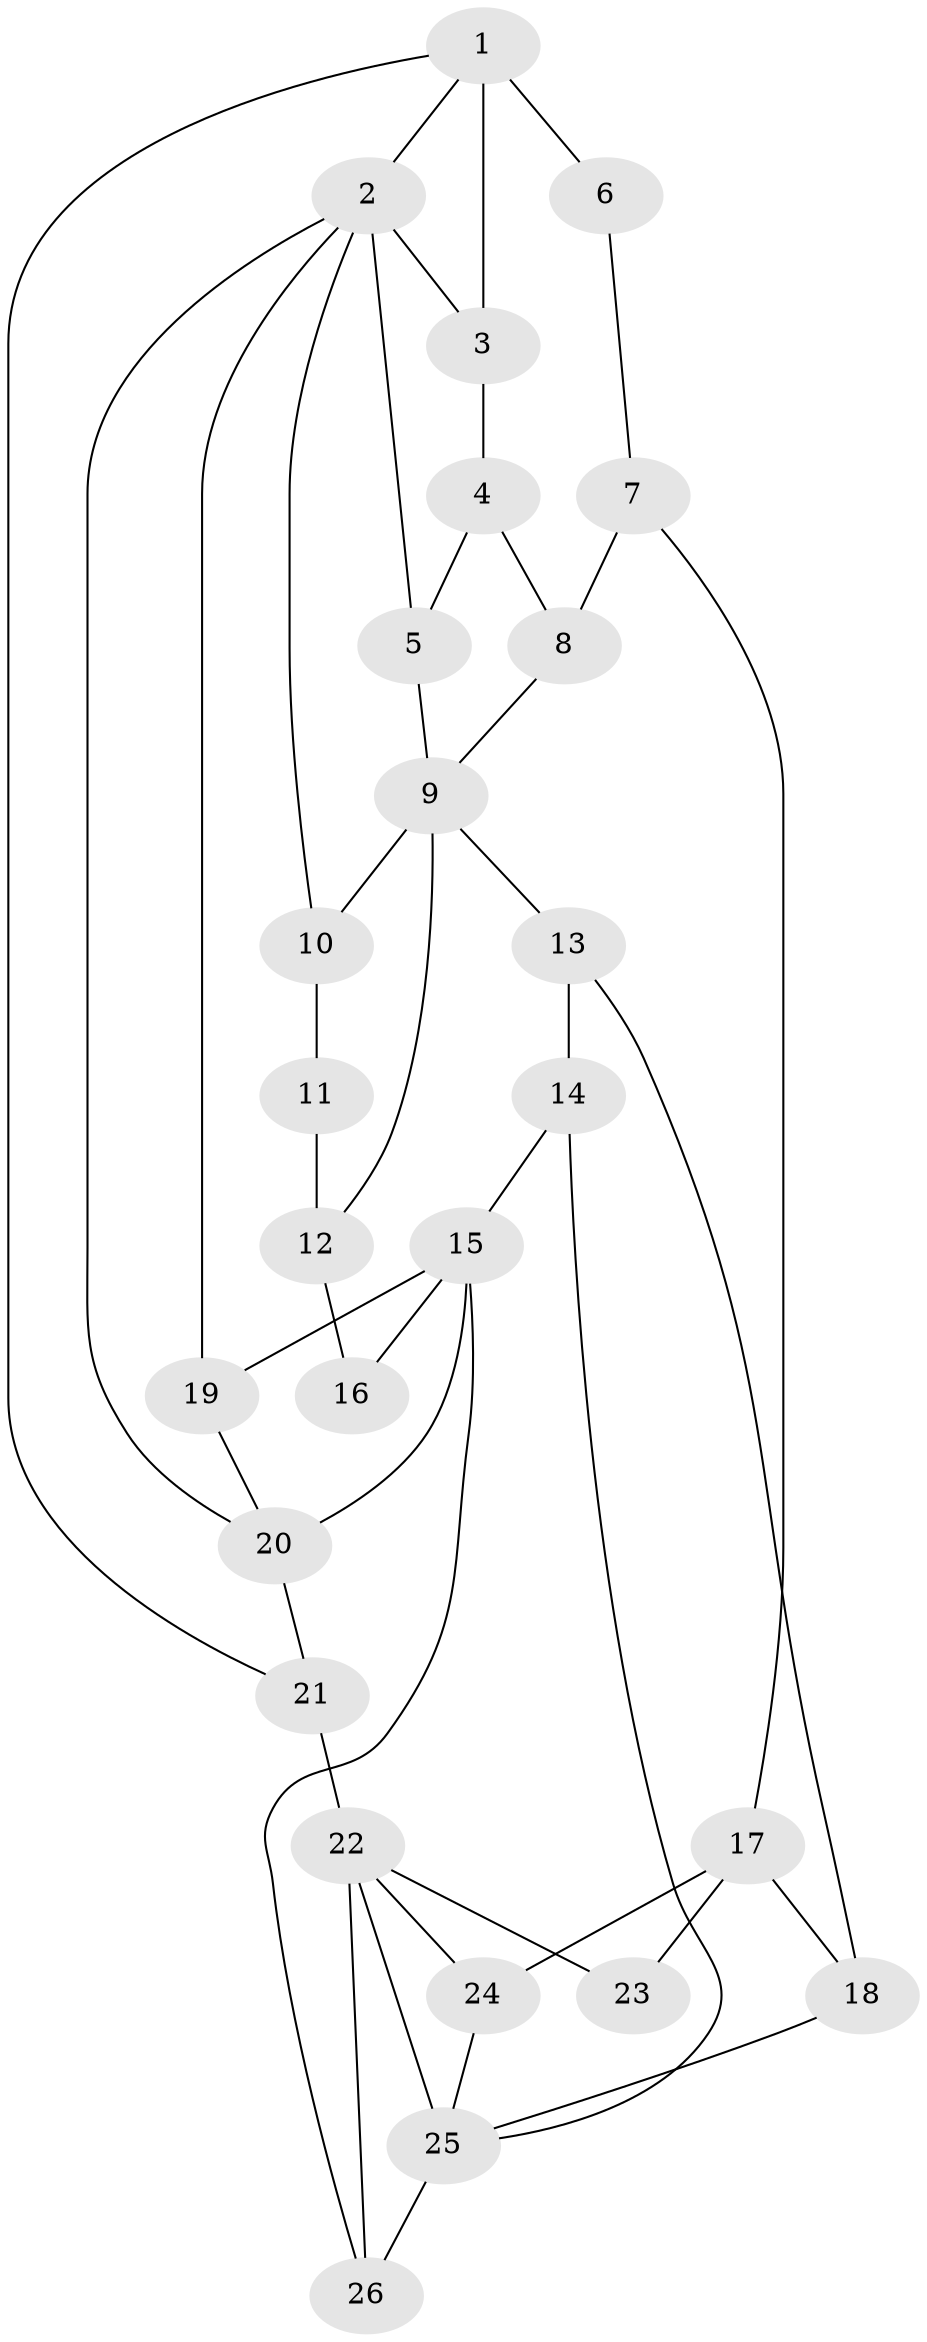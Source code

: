 // original degree distribution, {3: 0.07692307692307693, 5: 0.5, 6: 0.23076923076923078, 4: 0.19230769230769232}
// Generated by graph-tools (version 1.1) at 2025/38/03/09/25 02:38:31]
// undirected, 26 vertices, 44 edges
graph export_dot {
graph [start="1"]
  node [color=gray90,style=filled];
  1;
  2;
  3;
  4;
  5;
  6;
  7;
  8;
  9;
  10;
  11;
  12;
  13;
  14;
  15;
  16;
  17;
  18;
  19;
  20;
  21;
  22;
  23;
  24;
  25;
  26;
  1 -- 2 [weight=1.0];
  1 -- 3 [weight=1.0];
  1 -- 6 [weight=2.0];
  1 -- 21 [weight=1.0];
  2 -- 3 [weight=2.0];
  2 -- 5 [weight=1.0];
  2 -- 10 [weight=1.0];
  2 -- 19 [weight=1.0];
  2 -- 20 [weight=1.0];
  3 -- 4 [weight=1.0];
  4 -- 5 [weight=1.0];
  4 -- 8 [weight=1.0];
  5 -- 9 [weight=1.0];
  6 -- 7 [weight=2.0];
  7 -- 8 [weight=1.0];
  7 -- 17 [weight=2.0];
  8 -- 9 [weight=1.0];
  9 -- 10 [weight=1.0];
  9 -- 12 [weight=1.0];
  9 -- 13 [weight=1.0];
  10 -- 11 [weight=1.0];
  11 -- 12 [weight=1.0];
  12 -- 16 [weight=1.0];
  13 -- 14 [weight=1.0];
  13 -- 18 [weight=1.0];
  14 -- 15 [weight=1.0];
  14 -- 25 [weight=1.0];
  15 -- 16 [weight=2.0];
  15 -- 19 [weight=1.0];
  15 -- 20 [weight=1.0];
  15 -- 26 [weight=1.0];
  17 -- 18 [weight=1.0];
  17 -- 23 [weight=2.0];
  17 -- 24 [weight=1.0];
  18 -- 25 [weight=1.0];
  19 -- 20 [weight=1.0];
  20 -- 21 [weight=1.0];
  21 -- 22 [weight=2.0];
  22 -- 23 [weight=1.0];
  22 -- 24 [weight=1.0];
  22 -- 25 [weight=1.0];
  22 -- 26 [weight=1.0];
  24 -- 25 [weight=1.0];
  25 -- 26 [weight=2.0];
}
